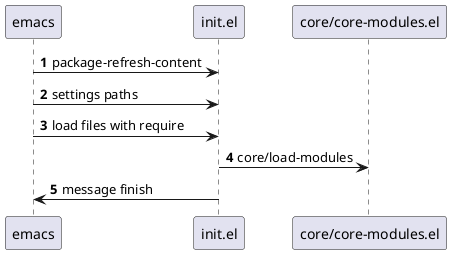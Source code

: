 @startuml
autonumber
emacs -> init.el : package-refresh-content
emacs -> init.el : settings paths
emacs -> init.el : load files with require
init.el -> "core/core-modules.el" : core/load-modules
init.el -> emacs : message finish
@enduml